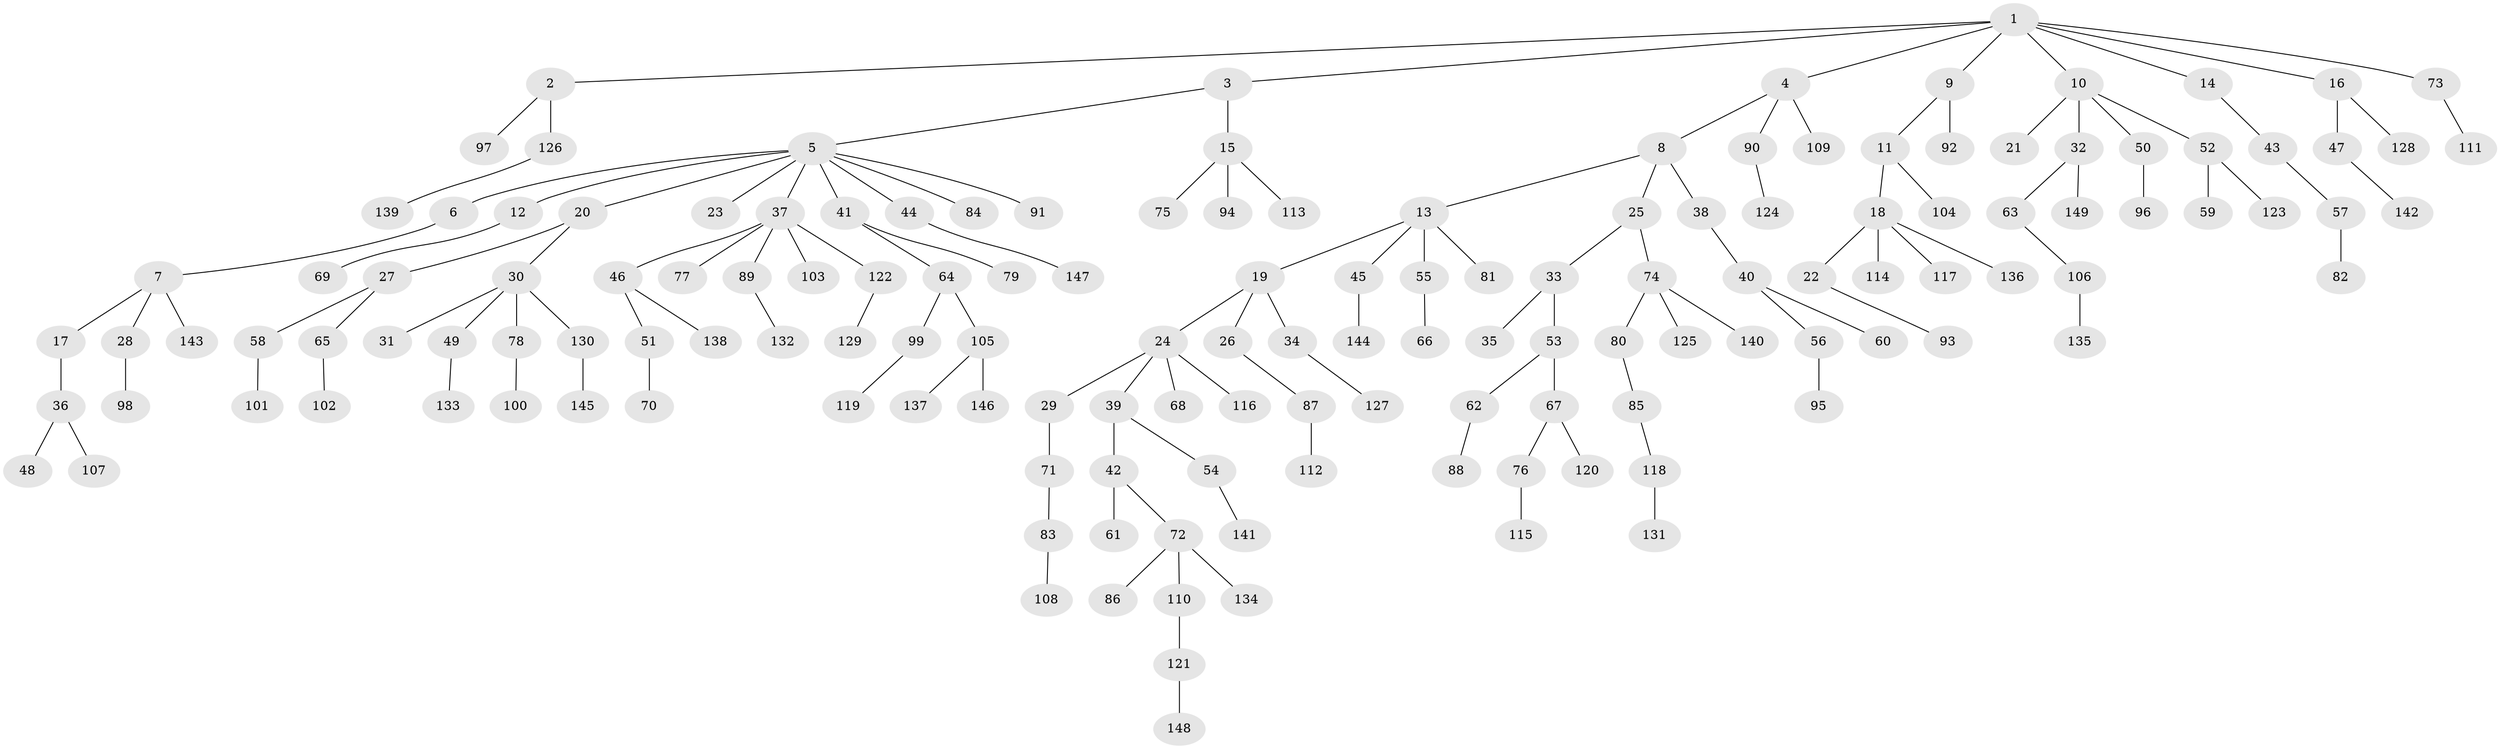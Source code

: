 // Generated by graph-tools (version 1.1) at 2025/53/03/09/25 04:53:08]
// undirected, 149 vertices, 148 edges
graph export_dot {
graph [start="1"]
  node [color=gray90,style=filled];
  1;
  2;
  3;
  4;
  5;
  6;
  7;
  8;
  9;
  10;
  11;
  12;
  13;
  14;
  15;
  16;
  17;
  18;
  19;
  20;
  21;
  22;
  23;
  24;
  25;
  26;
  27;
  28;
  29;
  30;
  31;
  32;
  33;
  34;
  35;
  36;
  37;
  38;
  39;
  40;
  41;
  42;
  43;
  44;
  45;
  46;
  47;
  48;
  49;
  50;
  51;
  52;
  53;
  54;
  55;
  56;
  57;
  58;
  59;
  60;
  61;
  62;
  63;
  64;
  65;
  66;
  67;
  68;
  69;
  70;
  71;
  72;
  73;
  74;
  75;
  76;
  77;
  78;
  79;
  80;
  81;
  82;
  83;
  84;
  85;
  86;
  87;
  88;
  89;
  90;
  91;
  92;
  93;
  94;
  95;
  96;
  97;
  98;
  99;
  100;
  101;
  102;
  103;
  104;
  105;
  106;
  107;
  108;
  109;
  110;
  111;
  112;
  113;
  114;
  115;
  116;
  117;
  118;
  119;
  120;
  121;
  122;
  123;
  124;
  125;
  126;
  127;
  128;
  129;
  130;
  131;
  132;
  133;
  134;
  135;
  136;
  137;
  138;
  139;
  140;
  141;
  142;
  143;
  144;
  145;
  146;
  147;
  148;
  149;
  1 -- 2;
  1 -- 3;
  1 -- 4;
  1 -- 9;
  1 -- 10;
  1 -- 14;
  1 -- 16;
  1 -- 73;
  2 -- 97;
  2 -- 126;
  3 -- 5;
  3 -- 15;
  4 -- 8;
  4 -- 90;
  4 -- 109;
  5 -- 6;
  5 -- 12;
  5 -- 20;
  5 -- 23;
  5 -- 37;
  5 -- 41;
  5 -- 44;
  5 -- 84;
  5 -- 91;
  6 -- 7;
  7 -- 17;
  7 -- 28;
  7 -- 143;
  8 -- 13;
  8 -- 25;
  8 -- 38;
  9 -- 11;
  9 -- 92;
  10 -- 21;
  10 -- 32;
  10 -- 50;
  10 -- 52;
  11 -- 18;
  11 -- 104;
  12 -- 69;
  13 -- 19;
  13 -- 45;
  13 -- 55;
  13 -- 81;
  14 -- 43;
  15 -- 75;
  15 -- 94;
  15 -- 113;
  16 -- 47;
  16 -- 128;
  17 -- 36;
  18 -- 22;
  18 -- 114;
  18 -- 117;
  18 -- 136;
  19 -- 24;
  19 -- 26;
  19 -- 34;
  20 -- 27;
  20 -- 30;
  22 -- 93;
  24 -- 29;
  24 -- 39;
  24 -- 68;
  24 -- 116;
  25 -- 33;
  25 -- 74;
  26 -- 87;
  27 -- 58;
  27 -- 65;
  28 -- 98;
  29 -- 71;
  30 -- 31;
  30 -- 49;
  30 -- 78;
  30 -- 130;
  32 -- 63;
  32 -- 149;
  33 -- 35;
  33 -- 53;
  34 -- 127;
  36 -- 48;
  36 -- 107;
  37 -- 46;
  37 -- 77;
  37 -- 89;
  37 -- 103;
  37 -- 122;
  38 -- 40;
  39 -- 42;
  39 -- 54;
  40 -- 56;
  40 -- 60;
  41 -- 64;
  41 -- 79;
  42 -- 61;
  42 -- 72;
  43 -- 57;
  44 -- 147;
  45 -- 144;
  46 -- 51;
  46 -- 138;
  47 -- 142;
  49 -- 133;
  50 -- 96;
  51 -- 70;
  52 -- 59;
  52 -- 123;
  53 -- 62;
  53 -- 67;
  54 -- 141;
  55 -- 66;
  56 -- 95;
  57 -- 82;
  58 -- 101;
  62 -- 88;
  63 -- 106;
  64 -- 99;
  64 -- 105;
  65 -- 102;
  67 -- 76;
  67 -- 120;
  71 -- 83;
  72 -- 86;
  72 -- 110;
  72 -- 134;
  73 -- 111;
  74 -- 80;
  74 -- 125;
  74 -- 140;
  76 -- 115;
  78 -- 100;
  80 -- 85;
  83 -- 108;
  85 -- 118;
  87 -- 112;
  89 -- 132;
  90 -- 124;
  99 -- 119;
  105 -- 137;
  105 -- 146;
  106 -- 135;
  110 -- 121;
  118 -- 131;
  121 -- 148;
  122 -- 129;
  126 -- 139;
  130 -- 145;
}
